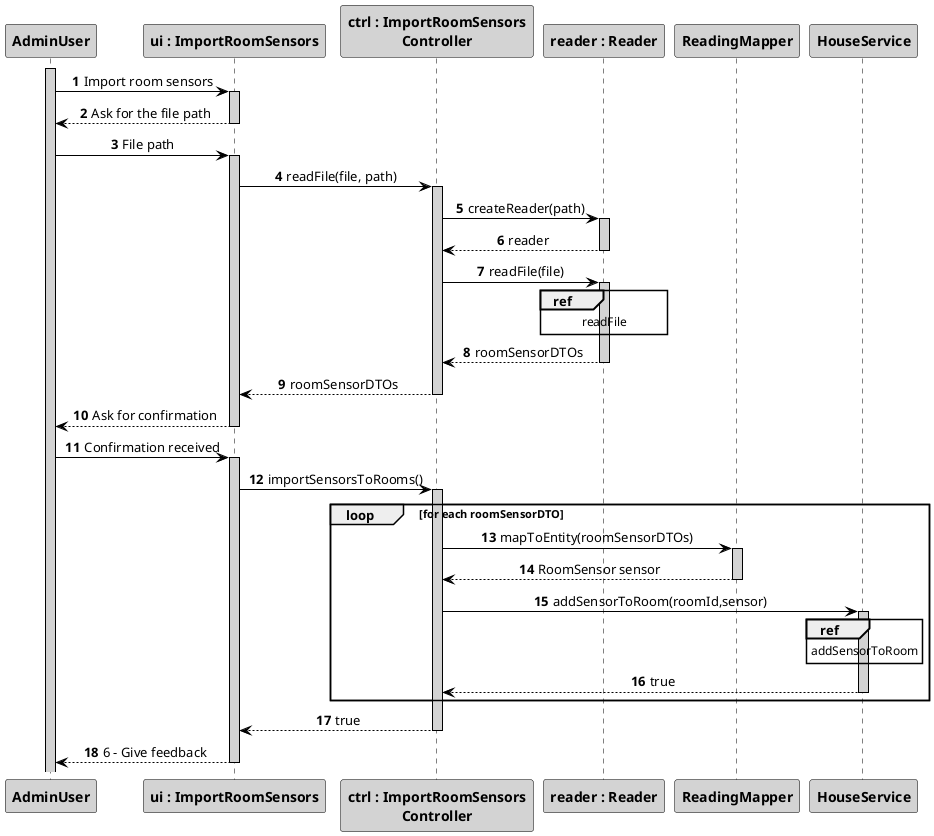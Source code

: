 @startuml
autonumber
skinparam sequenceMessageAlign center
skinparam sequence {
	ArrowColor Black
	ActorBorderColor DarkBlue
	LifeLineBorderColor black
	LifeLineBackgroundColor LightGrey

	ParticipantBorderColor Black
	ParticipantBackgroundColor LightGrey
	ParticipantFontStyle Bold

	ActorBackgroundColor DimGrey
	ActorFontColor DeepSkyBlue
	ActorFontStyle Bold
	ActorFontSize 17
	ActorFontName Aapex
}

activate AdminUser
actor AdminUser

AdminUser -> "ui : ImportRoomSensors": Import room sensors
activate "ui : ImportRoomSensors"
"ui : ImportRoomSensors" --> AdminUser: Ask for the file path
deactivate "ui : ImportRoomSensors"
AdminUser -> "ui : ImportRoomSensors": File path
activate "ui : ImportRoomSensors"
"ui : ImportRoomSensors" -> "ctrl : ImportRoomSensors\nController": readFile(file, path)
activate "ctrl : ImportRoomSensors\nController"
"ctrl : ImportRoomSensors\nController" -> "reader : Reader": createReader(path)
activate "reader : Reader"
"reader : Reader" --> "ctrl : ImportRoomSensors\nController": reader
deactivate "reader : Reader"
"ctrl : ImportRoomSensors\nController" -> "reader : Reader": readFile(file)
activate "reader : Reader"
ref over "reader : Reader"
readFile
end
"reader : Reader" --> "ctrl : ImportRoomSensors\nController": roomSensorDTOs
deactivate "reader : Reader"
"ctrl : ImportRoomSensors\nController" --> "ui : ImportRoomSensors": roomSensorDTOs
deactivate "ctrl : ImportRoomSensors\nController"
"ui : ImportRoomSensors" --> AdminUser: Ask for confirmation
deactivate "ui : ImportRoomSensors"
AdminUser -> "ui : ImportRoomSensors": Confirmation received
activate "ui : ImportRoomSensors"
"ui : ImportRoomSensors" -> "ctrl : ImportRoomSensors\nController": importSensorsToRooms()
activate "ctrl : ImportRoomSensors\nController"
loop for each roomSensorDTO
"ctrl : ImportRoomSensors\nController" -> ReadingMapper: mapToEntity(roomSensorDTOs)
activate ReadingMapper
ReadingMapper --> "ctrl : ImportRoomSensors\nController": RoomSensor sensor
deactivate ReadingMapper
"ctrl : ImportRoomSensors\nController" -> "HouseService": addSensorToRoom(roomId,sensor)
activate HouseService
ref over HouseService
addSensorToRoom
end
"HouseService" --> "ctrl : ImportRoomSensors\nController": true
deactivate HouseService
end loop
"ctrl : ImportRoomSensors\nController" --> "ui : ImportRoomSensors": true
deactivate "ctrl : ImportRoomSensors\nController"
"ui : ImportRoomSensors" --> AdminUser: 6 - Give feedback
deactivate "ui : ImportRoomSensors"
@enduml